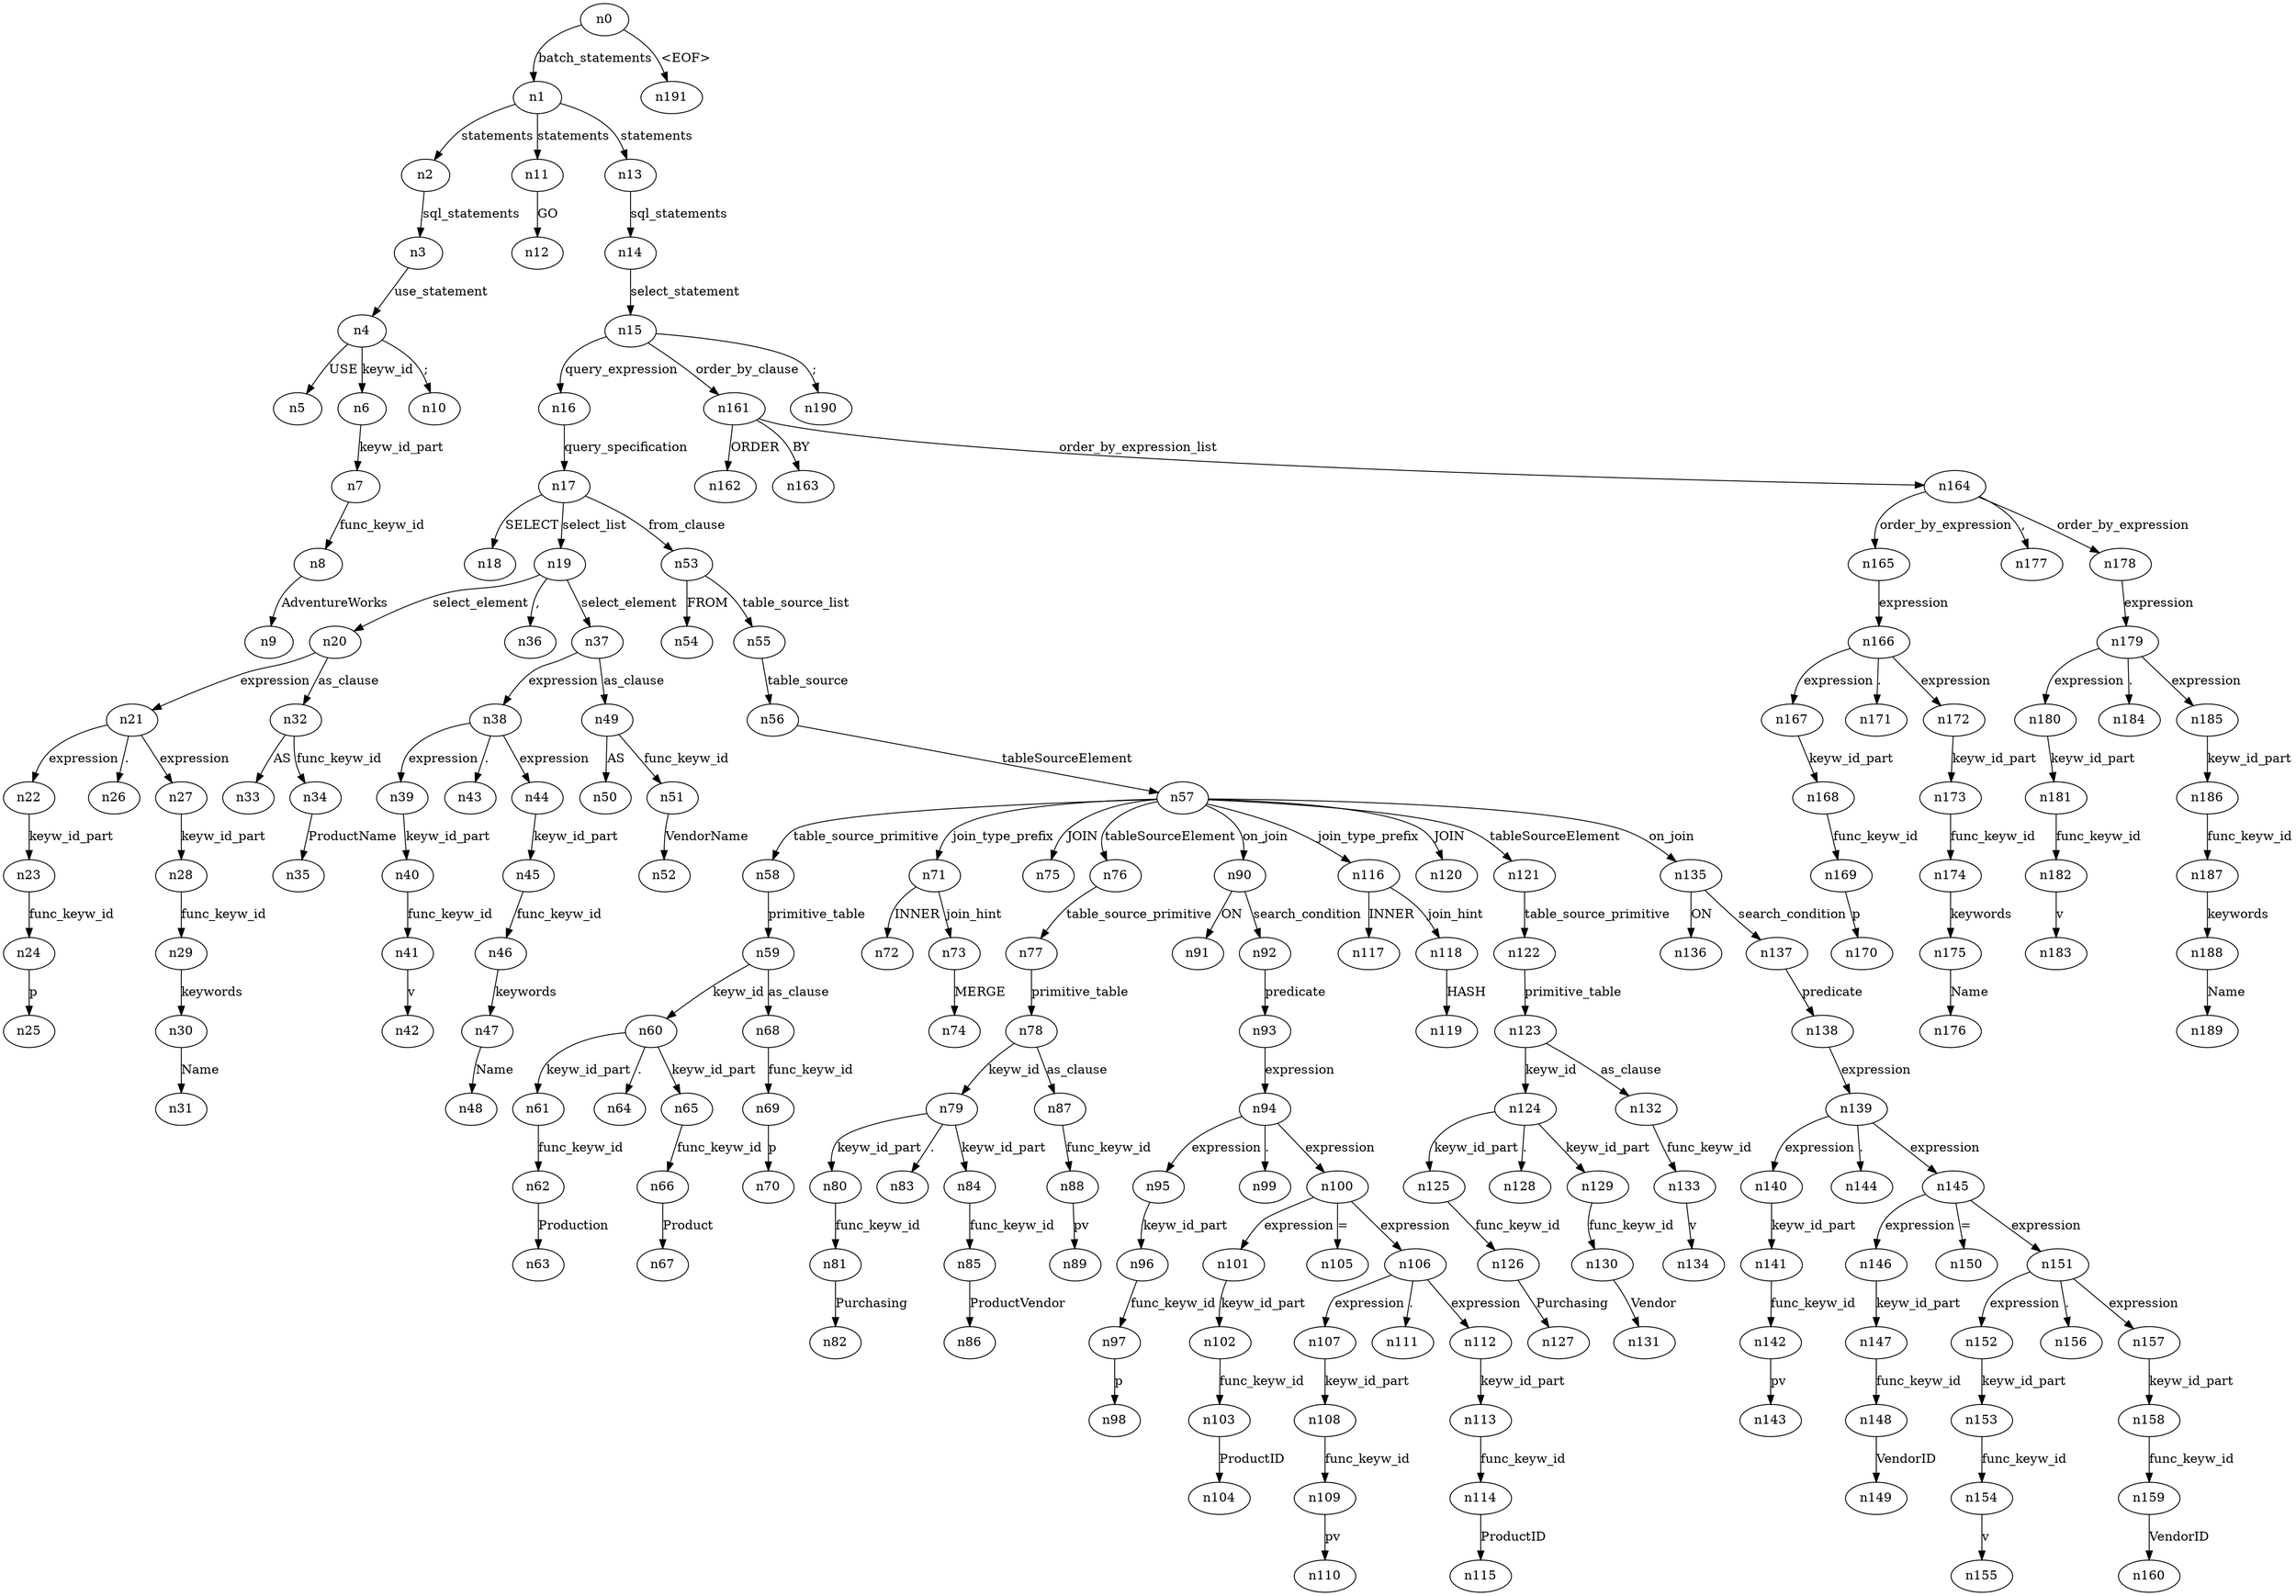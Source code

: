 digraph ParseTree {
  n0 -> n1 [label="batch_statements"];
  n1 -> n2 [label="statements"];
  n2 -> n3 [label="sql_statements"];
  n3 -> n4 [label="use_statement"];
  n4 -> n5 [label="USE"];
  n4 -> n6 [label="keyw_id"];
  n6 -> n7 [label="keyw_id_part"];
  n7 -> n8 [label="func_keyw_id"];
  n8 -> n9 [label="AdventureWorks"];
  n4 -> n10 [label=";"];
  n1 -> n11 [label="statements"];
  n11 -> n12 [label="GO"];
  n1 -> n13 [label="statements"];
  n13 -> n14 [label="sql_statements"];
  n14 -> n15 [label="select_statement"];
  n15 -> n16 [label="query_expression"];
  n16 -> n17 [label="query_specification"];
  n17 -> n18 [label="SELECT"];
  n17 -> n19 [label="select_list"];
  n19 -> n20 [label="select_element"];
  n20 -> n21 [label="expression"];
  n21 -> n22 [label="expression"];
  n22 -> n23 [label="keyw_id_part"];
  n23 -> n24 [label="func_keyw_id"];
  n24 -> n25 [label="p"];
  n21 -> n26 [label="."];
  n21 -> n27 [label="expression"];
  n27 -> n28 [label="keyw_id_part"];
  n28 -> n29 [label="func_keyw_id"];
  n29 -> n30 [label="keywords"];
  n30 -> n31 [label="Name"];
  n20 -> n32 [label="as_clause"];
  n32 -> n33 [label="AS"];
  n32 -> n34 [label="func_keyw_id"];
  n34 -> n35 [label="ProductName"];
  n19 -> n36 [label=","];
  n19 -> n37 [label="select_element"];
  n37 -> n38 [label="expression"];
  n38 -> n39 [label="expression"];
  n39 -> n40 [label="keyw_id_part"];
  n40 -> n41 [label="func_keyw_id"];
  n41 -> n42 [label="v"];
  n38 -> n43 [label="."];
  n38 -> n44 [label="expression"];
  n44 -> n45 [label="keyw_id_part"];
  n45 -> n46 [label="func_keyw_id"];
  n46 -> n47 [label="keywords"];
  n47 -> n48 [label="Name"];
  n37 -> n49 [label="as_clause"];
  n49 -> n50 [label="AS"];
  n49 -> n51 [label="func_keyw_id"];
  n51 -> n52 [label="VendorName"];
  n17 -> n53 [label="from_clause"];
  n53 -> n54 [label="FROM"];
  n53 -> n55 [label="table_source_list"];
  n55 -> n56 [label="table_source"];
  n56 -> n57 [label="tableSourceElement"];
  n57 -> n58 [label="table_source_primitive"];
  n58 -> n59 [label="primitive_table"];
  n59 -> n60 [label="keyw_id"];
  n60 -> n61 [label="keyw_id_part"];
  n61 -> n62 [label="func_keyw_id"];
  n62 -> n63 [label="Production"];
  n60 -> n64 [label="."];
  n60 -> n65 [label="keyw_id_part"];
  n65 -> n66 [label="func_keyw_id"];
  n66 -> n67 [label="Product"];
  n59 -> n68 [label="as_clause"];
  n68 -> n69 [label="func_keyw_id"];
  n69 -> n70 [label="p"];
  n57 -> n71 [label="join_type_prefix"];
  n71 -> n72 [label="INNER"];
  n71 -> n73 [label="join_hint"];
  n73 -> n74 [label="MERGE"];
  n57 -> n75 [label="JOIN"];
  n57 -> n76 [label="tableSourceElement"];
  n76 -> n77 [label="table_source_primitive"];
  n77 -> n78 [label="primitive_table"];
  n78 -> n79 [label="keyw_id"];
  n79 -> n80 [label="keyw_id_part"];
  n80 -> n81 [label="func_keyw_id"];
  n81 -> n82 [label="Purchasing"];
  n79 -> n83 [label="."];
  n79 -> n84 [label="keyw_id_part"];
  n84 -> n85 [label="func_keyw_id"];
  n85 -> n86 [label="ProductVendor"];
  n78 -> n87 [label="as_clause"];
  n87 -> n88 [label="func_keyw_id"];
  n88 -> n89 [label="pv"];
  n57 -> n90 [label="on_join"];
  n90 -> n91 [label="ON"];
  n90 -> n92 [label="search_condition"];
  n92 -> n93 [label="predicate"];
  n93 -> n94 [label="expression"];
  n94 -> n95 [label="expression"];
  n95 -> n96 [label="keyw_id_part"];
  n96 -> n97 [label="func_keyw_id"];
  n97 -> n98 [label="p"];
  n94 -> n99 [label="."];
  n94 -> n100 [label="expression"];
  n100 -> n101 [label="expression"];
  n101 -> n102 [label="keyw_id_part"];
  n102 -> n103 [label="func_keyw_id"];
  n103 -> n104 [label="ProductID"];
  n100 -> n105 [label="="];
  n100 -> n106 [label="expression"];
  n106 -> n107 [label="expression"];
  n107 -> n108 [label="keyw_id_part"];
  n108 -> n109 [label="func_keyw_id"];
  n109 -> n110 [label="pv"];
  n106 -> n111 [label="."];
  n106 -> n112 [label="expression"];
  n112 -> n113 [label="keyw_id_part"];
  n113 -> n114 [label="func_keyw_id"];
  n114 -> n115 [label="ProductID"];
  n57 -> n116 [label="join_type_prefix"];
  n116 -> n117 [label="INNER"];
  n116 -> n118 [label="join_hint"];
  n118 -> n119 [label="HASH"];
  n57 -> n120 [label="JOIN"];
  n57 -> n121 [label="tableSourceElement"];
  n121 -> n122 [label="table_source_primitive"];
  n122 -> n123 [label="primitive_table"];
  n123 -> n124 [label="keyw_id"];
  n124 -> n125 [label="keyw_id_part"];
  n125 -> n126 [label="func_keyw_id"];
  n126 -> n127 [label="Purchasing"];
  n124 -> n128 [label="."];
  n124 -> n129 [label="keyw_id_part"];
  n129 -> n130 [label="func_keyw_id"];
  n130 -> n131 [label="Vendor"];
  n123 -> n132 [label="as_clause"];
  n132 -> n133 [label="func_keyw_id"];
  n133 -> n134 [label="v"];
  n57 -> n135 [label="on_join"];
  n135 -> n136 [label="ON"];
  n135 -> n137 [label="search_condition"];
  n137 -> n138 [label="predicate"];
  n138 -> n139 [label="expression"];
  n139 -> n140 [label="expression"];
  n140 -> n141 [label="keyw_id_part"];
  n141 -> n142 [label="func_keyw_id"];
  n142 -> n143 [label="pv"];
  n139 -> n144 [label="."];
  n139 -> n145 [label="expression"];
  n145 -> n146 [label="expression"];
  n146 -> n147 [label="keyw_id_part"];
  n147 -> n148 [label="func_keyw_id"];
  n148 -> n149 [label="VendorID"];
  n145 -> n150 [label="="];
  n145 -> n151 [label="expression"];
  n151 -> n152 [label="expression"];
  n152 -> n153 [label="keyw_id_part"];
  n153 -> n154 [label="func_keyw_id"];
  n154 -> n155 [label="v"];
  n151 -> n156 [label="."];
  n151 -> n157 [label="expression"];
  n157 -> n158 [label="keyw_id_part"];
  n158 -> n159 [label="func_keyw_id"];
  n159 -> n160 [label="VendorID"];
  n15 -> n161 [label="order_by_clause"];
  n161 -> n162 [label="ORDER"];
  n161 -> n163 [label="BY"];
  n161 -> n164 [label="order_by_expression_list"];
  n164 -> n165 [label="order_by_expression"];
  n165 -> n166 [label="expression"];
  n166 -> n167 [label="expression"];
  n167 -> n168 [label="keyw_id_part"];
  n168 -> n169 [label="func_keyw_id"];
  n169 -> n170 [label="p"];
  n166 -> n171 [label="."];
  n166 -> n172 [label="expression"];
  n172 -> n173 [label="keyw_id_part"];
  n173 -> n174 [label="func_keyw_id"];
  n174 -> n175 [label="keywords"];
  n175 -> n176 [label="Name"];
  n164 -> n177 [label=","];
  n164 -> n178 [label="order_by_expression"];
  n178 -> n179 [label="expression"];
  n179 -> n180 [label="expression"];
  n180 -> n181 [label="keyw_id_part"];
  n181 -> n182 [label="func_keyw_id"];
  n182 -> n183 [label="v"];
  n179 -> n184 [label="."];
  n179 -> n185 [label="expression"];
  n185 -> n186 [label="keyw_id_part"];
  n186 -> n187 [label="func_keyw_id"];
  n187 -> n188 [label="keywords"];
  n188 -> n189 [label="Name"];
  n15 -> n190 [label=";"];
  n0 -> n191 [label="<EOF>"];
}